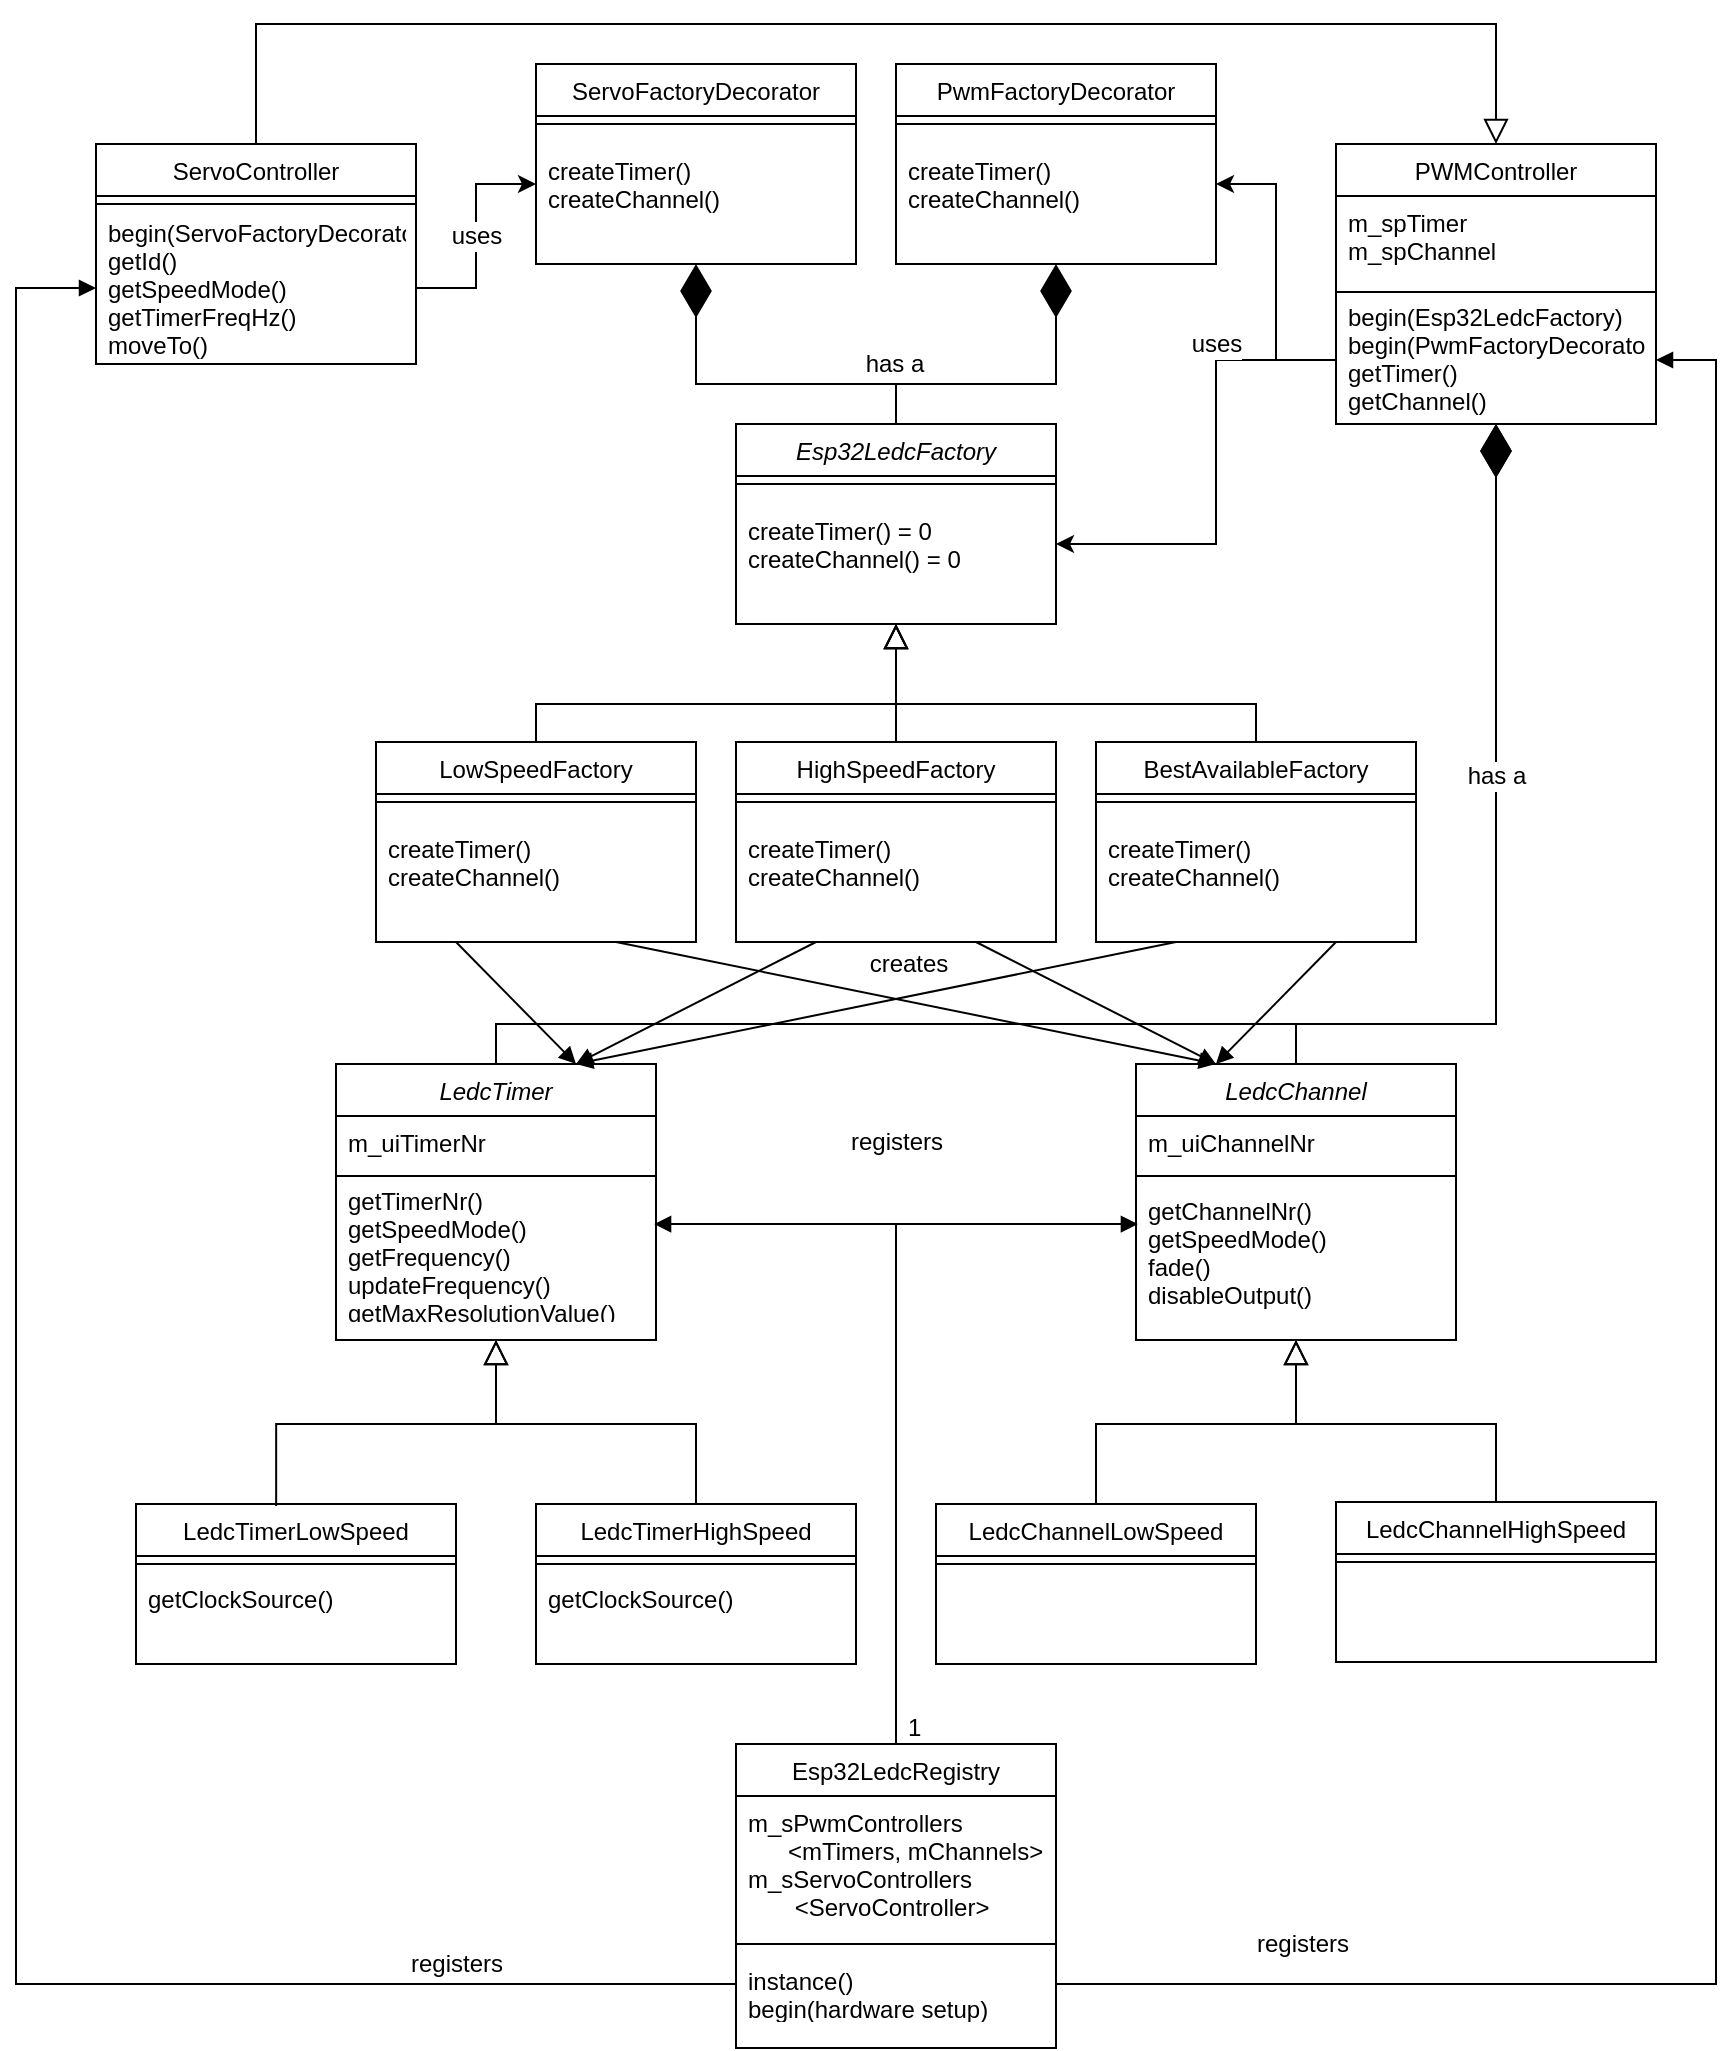 <mxfile version="26.1.1">
  <diagram id="C5RBs43oDa-KdzZeNtuy" name="Page-1">
    <mxGraphModel dx="2514" dy="984" grid="1" gridSize="10" guides="1" tooltips="1" connect="1" arrows="1" fold="1" page="1" pageScale="1" pageWidth="827" pageHeight="1169" math="0" shadow="0">
      <root>
        <mxCell id="WIyWlLk6GJQsqaUBKTNV-0" />
        <mxCell id="WIyWlLk6GJQsqaUBKTNV-1" parent="WIyWlLk6GJQsqaUBKTNV-0" />
        <mxCell id="zkfFHV4jXpPFQw0GAbJ--0" value="LedcTimer" style="swimlane;fontStyle=2;align=center;verticalAlign=top;childLayout=stackLayout;horizontal=1;startSize=26;horizontalStack=0;resizeParent=1;resizeLast=0;collapsible=1;marginBottom=0;rounded=0;shadow=0;strokeWidth=1;" parent="WIyWlLk6GJQsqaUBKTNV-1" vertex="1">
          <mxGeometry x="40" y="540" width="160" height="138" as="geometry">
            <mxRectangle x="140" y="440" width="160" height="26" as="alternateBounds" />
          </mxGeometry>
        </mxCell>
        <mxCell id="zkfFHV4jXpPFQw0GAbJ--1" value="m_uiTimerNr" style="text;align=left;verticalAlign=top;spacingLeft=4;spacingRight=4;overflow=hidden;rotatable=0;points=[[0,0.5],[1,0.5]];portConstraint=eastwest;" parent="zkfFHV4jXpPFQw0GAbJ--0" vertex="1">
          <mxGeometry y="26" width="160" height="26" as="geometry" />
        </mxCell>
        <mxCell id="zkfFHV4jXpPFQw0GAbJ--4" value="" style="line;html=1;strokeWidth=1;align=left;verticalAlign=middle;spacingTop=-1;spacingLeft=3;spacingRight=3;rotatable=0;labelPosition=right;points=[];portConstraint=eastwest;" parent="zkfFHV4jXpPFQw0GAbJ--0" vertex="1">
          <mxGeometry y="52" width="160" height="8" as="geometry" />
        </mxCell>
        <mxCell id="zkfFHV4jXpPFQw0GAbJ--5" value="getTimerNr()&#xa;getSpeedMode()&#xa;getFrequency()&#xa;updateFrequency()&#xa;getMaxResolutionValue()" style="text;align=left;verticalAlign=middle;spacingLeft=4;spacingRight=4;overflow=hidden;rotatable=0;points=[[0,0.5],[1,0.5]];portConstraint=eastwest;" parent="zkfFHV4jXpPFQw0GAbJ--0" vertex="1">
          <mxGeometry y="60" width="160" height="70" as="geometry" />
        </mxCell>
        <mxCell id="zkfFHV4jXpPFQw0GAbJ--6" value="LedcTimerLowSpeed" style="swimlane;fontStyle=0;align=center;verticalAlign=top;childLayout=stackLayout;horizontal=1;startSize=26;horizontalStack=0;resizeParent=1;resizeLast=0;collapsible=1;marginBottom=0;rounded=0;shadow=0;strokeWidth=1;" parent="WIyWlLk6GJQsqaUBKTNV-1" vertex="1">
          <mxGeometry x="-60" y="760" width="160" height="80" as="geometry">
            <mxRectangle x="130" y="380" width="160" height="26" as="alternateBounds" />
          </mxGeometry>
        </mxCell>
        <mxCell id="zkfFHV4jXpPFQw0GAbJ--9" value="" style="line;html=1;strokeWidth=1;align=left;verticalAlign=middle;spacingTop=-1;spacingLeft=3;spacingRight=3;rotatable=0;labelPosition=right;points=[];portConstraint=eastwest;" parent="zkfFHV4jXpPFQw0GAbJ--6" vertex="1">
          <mxGeometry y="26" width="160" height="8" as="geometry" />
        </mxCell>
        <mxCell id="zkfFHV4jXpPFQw0GAbJ--11" value="getClockSource()" style="text;align=left;verticalAlign=top;spacingLeft=4;spacingRight=4;overflow=hidden;rotatable=0;points=[[0,0.5],[1,0.5]];portConstraint=eastwest;" parent="zkfFHV4jXpPFQw0GAbJ--6" vertex="1">
          <mxGeometry y="34" width="160" height="26" as="geometry" />
        </mxCell>
        <mxCell id="zkfFHV4jXpPFQw0GAbJ--12" value="" style="endArrow=block;endSize=10;endFill=0;shadow=0;strokeWidth=1;rounded=0;curved=0;edgeStyle=elbowEdgeStyle;elbow=vertical;exitX=0.438;exitY=0.013;exitDx=0;exitDy=0;exitPerimeter=0;entryX=0.5;entryY=1;entryDx=0;entryDy=0;" parent="WIyWlLk6GJQsqaUBKTNV-1" source="zkfFHV4jXpPFQw0GAbJ--6" target="zkfFHV4jXpPFQw0GAbJ--0" edge="1">
          <mxGeometry width="160" relative="1" as="geometry">
            <mxPoint x="20" y="757" as="sourcePoint" />
            <mxPoint x="20" y="640" as="targetPoint" />
            <Array as="points">
              <mxPoint x="70" y="720" />
            </Array>
          </mxGeometry>
        </mxCell>
        <mxCell id="zkfFHV4jXpPFQw0GAbJ--13" value="LedcTimerHighSpeed" style="swimlane;fontStyle=0;align=center;verticalAlign=top;childLayout=stackLayout;horizontal=1;startSize=26;horizontalStack=0;resizeParent=1;resizeLast=0;collapsible=1;marginBottom=0;rounded=0;shadow=0;strokeWidth=1;" parent="WIyWlLk6GJQsqaUBKTNV-1" vertex="1">
          <mxGeometry x="140" y="760" width="160" height="80" as="geometry">
            <mxRectangle x="340" y="380" width="170" height="26" as="alternateBounds" />
          </mxGeometry>
        </mxCell>
        <mxCell id="zkfFHV4jXpPFQw0GAbJ--15" value="" style="line;html=1;strokeWidth=1;align=left;verticalAlign=middle;spacingTop=-1;spacingLeft=3;spacingRight=3;rotatable=0;labelPosition=right;points=[];portConstraint=eastwest;" parent="zkfFHV4jXpPFQw0GAbJ--13" vertex="1">
          <mxGeometry y="26" width="160" height="8" as="geometry" />
        </mxCell>
        <mxCell id="5_hTBYT59lNu1BvagJXK-0" value="getClockSource()" style="text;align=left;verticalAlign=top;spacingLeft=4;spacingRight=4;overflow=hidden;rotatable=0;points=[[0,0.5],[1,0.5]];portConstraint=eastwest;" parent="zkfFHV4jXpPFQw0GAbJ--13" vertex="1">
          <mxGeometry y="34" width="160" height="30" as="geometry" />
        </mxCell>
        <mxCell id="zkfFHV4jXpPFQw0GAbJ--16" value="" style="endArrow=block;endSize=10;endFill=0;shadow=0;strokeWidth=1;rounded=0;curved=0;edgeStyle=elbowEdgeStyle;elbow=vertical;exitX=0.5;exitY=0;exitDx=0;exitDy=0;entryX=0.5;entryY=1;entryDx=0;entryDy=0;" parent="WIyWlLk6GJQsqaUBKTNV-1" source="zkfFHV4jXpPFQw0GAbJ--13" target="zkfFHV4jXpPFQw0GAbJ--0" edge="1">
          <mxGeometry width="160" relative="1" as="geometry">
            <mxPoint x="30" y="810" as="sourcePoint" />
            <mxPoint x="270" y="680" as="targetPoint" />
            <Array as="points">
              <mxPoint x="190" y="720" />
            </Array>
          </mxGeometry>
        </mxCell>
        <mxCell id="5_hTBYT59lNu1BvagJXK-1" value="LedcChannel" style="swimlane;fontStyle=2;align=center;verticalAlign=top;childLayout=stackLayout;horizontal=1;startSize=26;horizontalStack=0;resizeParent=1;resizeLast=0;collapsible=1;marginBottom=0;rounded=0;shadow=0;strokeWidth=1;" parent="WIyWlLk6GJQsqaUBKTNV-1" vertex="1">
          <mxGeometry x="440" y="540" width="160" height="138" as="geometry">
            <mxRectangle x="230" y="140" width="160" height="26" as="alternateBounds" />
          </mxGeometry>
        </mxCell>
        <mxCell id="5_hTBYT59lNu1BvagJXK-2" value="m_uiChannelNr" style="text;align=left;verticalAlign=top;spacingLeft=4;spacingRight=4;overflow=hidden;rotatable=0;points=[[0,0.5],[1,0.5]];portConstraint=eastwest;" parent="5_hTBYT59lNu1BvagJXK-1" vertex="1">
          <mxGeometry y="26" width="160" height="26" as="geometry" />
        </mxCell>
        <mxCell id="5_hTBYT59lNu1BvagJXK-3" value="" style="line;html=1;strokeWidth=1;align=left;verticalAlign=middle;spacingTop=-1;spacingLeft=3;spacingRight=3;rotatable=0;labelPosition=right;points=[];portConstraint=eastwest;" parent="5_hTBYT59lNu1BvagJXK-1" vertex="1">
          <mxGeometry y="52" width="160" height="8" as="geometry" />
        </mxCell>
        <mxCell id="5_hTBYT59lNu1BvagJXK-4" value="getChannelNr()&#xa;getSpeedMode()&#xa;fade()&#xa;disableOutput()&#xa;&#xa;" style="text;align=left;verticalAlign=top;spacingLeft=4;spacingRight=4;overflow=hidden;rotatable=0;points=[[0,0.5],[1,0.5]];portConstraint=eastwest;" parent="5_hTBYT59lNu1BvagJXK-1" vertex="1">
          <mxGeometry y="60" width="160" height="70" as="geometry" />
        </mxCell>
        <mxCell id="5_hTBYT59lNu1BvagJXK-5" value="LedcChannelLowSpeed" style="swimlane;fontStyle=0;align=center;verticalAlign=top;childLayout=stackLayout;horizontal=1;startSize=26;horizontalStack=0;resizeParent=1;resizeLast=0;collapsible=1;marginBottom=0;rounded=0;shadow=0;strokeWidth=1;" parent="WIyWlLk6GJQsqaUBKTNV-1" vertex="1">
          <mxGeometry x="340" y="760" width="160" height="80" as="geometry">
            <mxRectangle x="130" y="380" width="160" height="26" as="alternateBounds" />
          </mxGeometry>
        </mxCell>
        <mxCell id="5_hTBYT59lNu1BvagJXK-6" value="" style="line;html=1;strokeWidth=1;align=left;verticalAlign=middle;spacingTop=-1;spacingLeft=3;spacingRight=3;rotatable=0;labelPosition=right;points=[];portConstraint=eastwest;" parent="5_hTBYT59lNu1BvagJXK-5" vertex="1">
          <mxGeometry y="26" width="160" height="8" as="geometry" />
        </mxCell>
        <mxCell id="5_hTBYT59lNu1BvagJXK-8" value="" style="endArrow=block;endSize=10;endFill=0;shadow=0;strokeWidth=1;rounded=0;curved=0;edgeStyle=elbowEdgeStyle;elbow=vertical;" parent="WIyWlLk6GJQsqaUBKTNV-1" source="5_hTBYT59lNu1BvagJXK-5" target="5_hTBYT59lNu1BvagJXK-1" edge="1">
          <mxGeometry width="160" relative="1" as="geometry">
            <mxPoint x="420" y="640" as="sourcePoint" />
            <mxPoint x="420" y="640" as="targetPoint" />
            <Array as="points">
              <mxPoint x="520" y="720" />
            </Array>
          </mxGeometry>
        </mxCell>
        <mxCell id="5_hTBYT59lNu1BvagJXK-9" value="LedcChannelHighSpeed" style="swimlane;fontStyle=0;align=center;verticalAlign=top;childLayout=stackLayout;horizontal=1;startSize=26;horizontalStack=0;resizeParent=1;resizeLast=0;collapsible=1;marginBottom=0;rounded=0;shadow=0;strokeWidth=1;" parent="WIyWlLk6GJQsqaUBKTNV-1" vertex="1">
          <mxGeometry x="540" y="759" width="160" height="80" as="geometry">
            <mxRectangle x="340" y="380" width="170" height="26" as="alternateBounds" />
          </mxGeometry>
        </mxCell>
        <mxCell id="5_hTBYT59lNu1BvagJXK-10" value="" style="line;html=1;strokeWidth=1;align=left;verticalAlign=middle;spacingTop=-1;spacingLeft=3;spacingRight=3;rotatable=0;labelPosition=right;points=[];portConstraint=eastwest;" parent="5_hTBYT59lNu1BvagJXK-9" vertex="1">
          <mxGeometry y="26" width="160" height="8" as="geometry" />
        </mxCell>
        <mxCell id="5_hTBYT59lNu1BvagJXK-12" value="" style="endArrow=block;endSize=10;endFill=0;shadow=0;strokeWidth=1;rounded=0;curved=0;edgeStyle=elbowEdgeStyle;elbow=vertical;entryX=0.5;entryY=1;entryDx=0;entryDy=0;exitX=0.5;exitY=0;exitDx=0;exitDy=0;" parent="WIyWlLk6GJQsqaUBKTNV-1" source="5_hTBYT59lNu1BvagJXK-9" target="5_hTBYT59lNu1BvagJXK-1" edge="1">
          <mxGeometry width="160" relative="1" as="geometry">
            <mxPoint x="430" y="810" as="sourcePoint" />
            <mxPoint x="530" y="708" as="targetPoint" />
            <Array as="points">
              <mxPoint x="570" y="720" />
            </Array>
          </mxGeometry>
        </mxCell>
        <mxCell id="5_hTBYT59lNu1BvagJXK-16" value="PWMController" style="swimlane;fontStyle=0;align=center;verticalAlign=top;childLayout=stackLayout;horizontal=1;startSize=26;horizontalStack=0;resizeParent=1;resizeLast=0;collapsible=1;marginBottom=0;rounded=0;shadow=0;strokeWidth=1;" parent="WIyWlLk6GJQsqaUBKTNV-1" vertex="1">
          <mxGeometry x="540" y="80" width="160" height="140" as="geometry">
            <mxRectangle x="230" y="140" width="160" height="26" as="alternateBounds" />
          </mxGeometry>
        </mxCell>
        <mxCell id="5_hTBYT59lNu1BvagJXK-17" value="m_spTimer&#xa;m_spChannel" style="text;align=left;verticalAlign=top;spacingLeft=4;spacingRight=4;overflow=hidden;rotatable=0;points=[[0,0.5],[1,0.5]];portConstraint=eastwest;" parent="5_hTBYT59lNu1BvagJXK-16" vertex="1">
          <mxGeometry y="26" width="160" height="44" as="geometry" />
        </mxCell>
        <mxCell id="5_hTBYT59lNu1BvagJXK-18" value="" style="line;html=1;strokeWidth=1;align=left;verticalAlign=middle;spacingTop=-1;spacingLeft=3;spacingRight=3;rotatable=0;labelPosition=right;points=[];portConstraint=eastwest;" parent="5_hTBYT59lNu1BvagJXK-16" vertex="1">
          <mxGeometry y="70" width="160" height="8" as="geometry" />
        </mxCell>
        <mxCell id="5_hTBYT59lNu1BvagJXK-19" value="begin(Esp32LedcFactory)&#xa;begin(PwmFactoryDecorator)&#xa;getTimer()&#xa;getChannel()&#xa;fade()" style="text;align=left;verticalAlign=middle;spacingLeft=4;spacingRight=4;overflow=hidden;rotatable=0;points=[[0,0.5],[1,0.5]];portConstraint=eastwest;" parent="5_hTBYT59lNu1BvagJXK-16" vertex="1">
          <mxGeometry y="78" width="160" height="60" as="geometry" />
        </mxCell>
        <mxCell id="5_hTBYT59lNu1BvagJXK-21" value="" style="endArrow=diamondThin;endFill=1;endSize=24;html=1;rounded=0;fontFamily=Helvetica;fontSize=12;fontColor=default;entryX=0.5;entryY=1;entryDx=0;entryDy=0;exitX=0.5;exitY=0;exitDx=0;exitDy=0;edgeStyle=orthogonalEdgeStyle;" parent="WIyWlLk6GJQsqaUBKTNV-1" source="zkfFHV4jXpPFQw0GAbJ--0" target="5_hTBYT59lNu1BvagJXK-16" edge="1">
          <mxGeometry width="160" relative="1" as="geometry">
            <mxPoint x="120" y="912" as="sourcePoint" />
            <mxPoint x="280" y="912" as="targetPoint" />
            <Array as="points">
              <mxPoint x="120" y="520" />
              <mxPoint x="620" y="520" />
            </Array>
          </mxGeometry>
        </mxCell>
        <mxCell id="5_hTBYT59lNu1BvagJXK-22" value="" style="endArrow=diamondThin;endFill=1;endSize=24;html=1;rounded=0;fontFamily=Helvetica;fontSize=12;fontColor=default;entryX=0.5;entryY=1;entryDx=0;entryDy=0;exitX=0.5;exitY=0;exitDx=0;exitDy=0;edgeStyle=orthogonalEdgeStyle;" parent="WIyWlLk6GJQsqaUBKTNV-1" source="5_hTBYT59lNu1BvagJXK-1" target="5_hTBYT59lNu1BvagJXK-16" edge="1">
          <mxGeometry width="160" relative="1" as="geometry">
            <mxPoint x="130" y="567" as="sourcePoint" />
            <mxPoint x="310" y="480" as="targetPoint" />
            <Array as="points">
              <mxPoint x="520" y="520" />
              <mxPoint x="620" y="520" />
            </Array>
          </mxGeometry>
        </mxCell>
        <mxCell id="5_hTBYT59lNu1BvagJXK-88" value="has a" style="edgeLabel;html=1;align=center;verticalAlign=middle;resizable=0;points=[];spacingLeft=4;spacingRight=4;fontFamily=Helvetica;fontSize=12;fontColor=default;fillColor=none;gradientColor=none;" parent="5_hTBYT59lNu1BvagJXK-22" vertex="1" connectable="0">
          <mxGeometry x="0.165" relative="1" as="geometry">
            <mxPoint as="offset" />
          </mxGeometry>
        </mxCell>
        <mxCell id="5_hTBYT59lNu1BvagJXK-23" value="Esp32LedcRegistry" style="swimlane;fontStyle=0;align=center;verticalAlign=top;childLayout=stackLayout;horizontal=1;startSize=26;horizontalStack=0;resizeParent=1;resizeLast=0;collapsible=1;marginBottom=0;rounded=0;shadow=0;strokeWidth=1;" parent="WIyWlLk6GJQsqaUBKTNV-1" vertex="1">
          <mxGeometry x="240" y="880" width="160" height="152" as="geometry">
            <mxRectangle x="230" y="140" width="160" height="26" as="alternateBounds" />
          </mxGeometry>
        </mxCell>
        <mxCell id="5_hTBYT59lNu1BvagJXK-24" value="m_sPwmControllers&#xa;      &lt;mTimers, mChannels&gt;&#xa;m_sServoControllers&#xa;       &lt;ServoController&gt;" style="text;align=left;verticalAlign=top;spacingLeft=4;spacingRight=4;overflow=hidden;rotatable=0;points=[[0,0.5],[1,0.5]];portConstraint=eastwest;" parent="5_hTBYT59lNu1BvagJXK-23" vertex="1">
          <mxGeometry y="26" width="160" height="64" as="geometry" />
        </mxCell>
        <mxCell id="5_hTBYT59lNu1BvagJXK-25" value="" style="line;html=1;strokeWidth=1;align=left;verticalAlign=middle;spacingTop=-1;spacingLeft=3;spacingRight=3;rotatable=0;labelPosition=right;points=[];portConstraint=eastwest;" parent="5_hTBYT59lNu1BvagJXK-23" vertex="1">
          <mxGeometry y="90" width="160" height="20" as="geometry" />
        </mxCell>
        <mxCell id="5_hTBYT59lNu1BvagJXK-26" value="instance()&#xa;begin(hardware setup)" style="text;align=left;verticalAlign=middle;spacingLeft=4;spacingRight=4;overflow=hidden;rotatable=0;points=[[0,0.5],[1,0.5]];portConstraint=eastwest;" parent="5_hTBYT59lNu1BvagJXK-23" vertex="1">
          <mxGeometry y="110" width="160" height="30" as="geometry" />
        </mxCell>
        <mxCell id="5_hTBYT59lNu1BvagJXK-27" value="ServoController" style="swimlane;fontStyle=0;align=center;verticalAlign=top;childLayout=stackLayout;horizontal=1;startSize=26;horizontalStack=0;resizeParent=1;resizeLast=0;collapsible=1;marginBottom=0;rounded=0;shadow=0;strokeWidth=1;" parent="WIyWlLk6GJQsqaUBKTNV-1" vertex="1">
          <mxGeometry x="-80" y="80" width="160" height="110" as="geometry">
            <mxRectangle x="230" y="140" width="160" height="26" as="alternateBounds" />
          </mxGeometry>
        </mxCell>
        <mxCell id="5_hTBYT59lNu1BvagJXK-29" value="" style="line;html=1;strokeWidth=1;align=left;verticalAlign=middle;spacingTop=-1;spacingLeft=3;spacingRight=3;rotatable=0;labelPosition=right;points=[];portConstraint=eastwest;" parent="5_hTBYT59lNu1BvagJXK-27" vertex="1">
          <mxGeometry y="26" width="160" height="8" as="geometry" />
        </mxCell>
        <mxCell id="5_hTBYT59lNu1BvagJXK-30" value="begin(ServoFactoryDecorator)&#xa;getId()&#xa;getSpeedMode()&#xa;getTimerFreqHz()&#xa;moveTo()" style="text;align=left;verticalAlign=middle;spacingLeft=4;spacingRight=4;overflow=hidden;rotatable=0;points=[[0,0.5],[1,0.5]];portConstraint=eastwest;" parent="5_hTBYT59lNu1BvagJXK-27" vertex="1">
          <mxGeometry y="34" width="160" height="76" as="geometry" />
        </mxCell>
        <mxCell id="5_hTBYT59lNu1BvagJXK-31" value="" style="endArrow=block;endSize=10;endFill=0;shadow=0;strokeWidth=1;rounded=0;curved=0;edgeStyle=elbowEdgeStyle;elbow=vertical;entryX=0.5;entryY=0;entryDx=0;entryDy=0;exitX=0.5;exitY=0;exitDx=0;exitDy=0;" parent="WIyWlLk6GJQsqaUBKTNV-1" source="5_hTBYT59lNu1BvagJXK-27" target="5_hTBYT59lNu1BvagJXK-16" edge="1">
          <mxGeometry width="160" relative="1" as="geometry">
            <mxPoint x="170" y="120" as="sourcePoint" />
            <mxPoint x="410" y="100" as="targetPoint" />
            <Array as="points">
              <mxPoint x="320" y="20" />
            </Array>
          </mxGeometry>
        </mxCell>
        <mxCell id="5_hTBYT59lNu1BvagJXK-32" value="" style="endArrow=block;endFill=1;html=1;edgeStyle=orthogonalEdgeStyle;align=left;verticalAlign=top;rounded=0;fontFamily=Helvetica;fontSize=12;fontColor=default;exitX=0;exitY=0.5;exitDx=0;exitDy=0;entryX=0;entryY=0.5;entryDx=0;entryDy=0;" parent="WIyWlLk6GJQsqaUBKTNV-1" source="5_hTBYT59lNu1BvagJXK-24" target="5_hTBYT59lNu1BvagJXK-30" edge="1">
          <mxGeometry x="-1" relative="1" as="geometry">
            <mxPoint x="60" y="460" as="sourcePoint" />
            <mxPoint x="220" y="460" as="targetPoint" />
            <Array as="points">
              <mxPoint x="240" y="1000" />
              <mxPoint x="-120" y="1000" />
              <mxPoint x="-120" y="152" />
            </Array>
          </mxGeometry>
        </mxCell>
        <mxCell id="5_hTBYT59lNu1BvagJXK-34" value="registers" style="edgeLabel;html=1;align=center;verticalAlign=middle;resizable=0;points=[];spacingLeft=4;spacingRight=4;fontFamily=Helvetica;fontSize=12;fontColor=default;fillColor=none;gradientColor=none;" parent="5_hTBYT59lNu1BvagJXK-32" vertex="1" connectable="0">
          <mxGeometry x="-0.555" y="-1" relative="1" as="geometry">
            <mxPoint x="89" y="-9" as="offset" />
          </mxGeometry>
        </mxCell>
        <mxCell id="5_hTBYT59lNu1BvagJXK-35" value="" style="endArrow=block;endFill=1;html=1;edgeStyle=orthogonalEdgeStyle;align=left;verticalAlign=top;rounded=0;fontFamily=Helvetica;fontSize=12;fontColor=default;exitX=0.5;exitY=0;exitDx=0;exitDy=0;entryX=0.994;entryY=0.286;entryDx=0;entryDy=0;entryPerimeter=0;" parent="WIyWlLk6GJQsqaUBKTNV-1" source="5_hTBYT59lNu1BvagJXK-23" target="zkfFHV4jXpPFQw0GAbJ--5" edge="1">
          <mxGeometry x="-1" relative="1" as="geometry">
            <mxPoint x="320" y="910" as="sourcePoint" />
            <mxPoint x="41" y="493" as="targetPoint" />
            <Array as="points">
              <mxPoint x="320" y="620" />
            </Array>
          </mxGeometry>
        </mxCell>
        <mxCell id="5_hTBYT59lNu1BvagJXK-36" value="1" style="edgeLabel;resizable=0;html=1;align=left;verticalAlign=bottom;spacingLeft=4;spacingRight=4;fontFamily=Helvetica;fontSize=12;fontColor=default;fillColor=none;gradientColor=none;" parent="5_hTBYT59lNu1BvagJXK-35" connectable="0" vertex="1">
          <mxGeometry x="-1" relative="1" as="geometry" />
        </mxCell>
        <mxCell id="5_hTBYT59lNu1BvagJXK-37" value="registers" style="edgeLabel;html=1;align=center;verticalAlign=middle;resizable=0;points=[];spacingLeft=4;spacingRight=4;fontFamily=Helvetica;fontSize=12;fontColor=default;fillColor=none;gradientColor=none;" parent="5_hTBYT59lNu1BvagJXK-35" vertex="1" connectable="0">
          <mxGeometry x="-0.555" y="-1" relative="1" as="geometry">
            <mxPoint x="-1" y="-216" as="offset" />
          </mxGeometry>
        </mxCell>
        <mxCell id="5_hTBYT59lNu1BvagJXK-38" value="" style="endArrow=block;endFill=1;html=1;edgeStyle=orthogonalEdgeStyle;align=left;verticalAlign=top;rounded=0;fontFamily=Helvetica;fontSize=12;fontColor=default;exitX=0.5;exitY=0;exitDx=0;exitDy=0;entryX=0.006;entryY=0.286;entryDx=0;entryDy=0;entryPerimeter=0;" parent="WIyWlLk6GJQsqaUBKTNV-1" source="5_hTBYT59lNu1BvagJXK-23" target="5_hTBYT59lNu1BvagJXK-4" edge="1">
          <mxGeometry x="-1" relative="1" as="geometry">
            <mxPoint x="330" y="950" as="sourcePoint" />
            <mxPoint x="370" y="680" as="targetPoint" />
            <Array as="points">
              <mxPoint x="320" y="620" />
            </Array>
          </mxGeometry>
        </mxCell>
        <mxCell id="5_hTBYT59lNu1BvagJXK-39" value="1" style="edgeLabel;resizable=0;html=1;align=left;verticalAlign=bottom;spacingLeft=4;spacingRight=4;fontFamily=Helvetica;fontSize=12;fontColor=default;fillColor=none;gradientColor=none;" parent="5_hTBYT59lNu1BvagJXK-38" connectable="0" vertex="1">
          <mxGeometry x="-1" relative="1" as="geometry" />
        </mxCell>
        <mxCell id="5_hTBYT59lNu1BvagJXK-42" value="Esp32LedcFactory" style="swimlane;fontStyle=2;align=center;verticalAlign=top;childLayout=stackLayout;horizontal=1;startSize=26;horizontalStack=0;resizeParent=1;resizeLast=0;collapsible=1;marginBottom=0;rounded=0;shadow=0;strokeWidth=1;" parent="WIyWlLk6GJQsqaUBKTNV-1" vertex="1">
          <mxGeometry x="240" y="220" width="160" height="100" as="geometry">
            <mxRectangle x="230" y="140" width="160" height="26" as="alternateBounds" />
          </mxGeometry>
        </mxCell>
        <mxCell id="5_hTBYT59lNu1BvagJXK-44" value="" style="line;html=1;strokeWidth=1;align=left;verticalAlign=middle;spacingTop=-1;spacingLeft=3;spacingRight=3;rotatable=0;labelPosition=right;points=[];portConstraint=eastwest;" parent="5_hTBYT59lNu1BvagJXK-42" vertex="1">
          <mxGeometry y="26" width="160" height="8" as="geometry" />
        </mxCell>
        <mxCell id="5_hTBYT59lNu1BvagJXK-45" value="createTimer() = 0&#xa;createChannel() = 0" style="text;align=left;verticalAlign=middle;spacingLeft=4;spacingRight=4;overflow=hidden;rotatable=0;points=[[0,0.5],[1,0.5]];portConstraint=eastwest;" parent="5_hTBYT59lNu1BvagJXK-42" vertex="1">
          <mxGeometry y="34" width="160" height="52" as="geometry" />
        </mxCell>
        <mxCell id="5_hTBYT59lNu1BvagJXK-46" value="LowSpeedFactory" style="swimlane;fontStyle=0;align=center;verticalAlign=top;childLayout=stackLayout;horizontal=1;startSize=26;horizontalStack=0;resizeParent=1;resizeLast=0;collapsible=1;marginBottom=0;rounded=0;shadow=0;strokeWidth=1;" parent="WIyWlLk6GJQsqaUBKTNV-1" vertex="1">
          <mxGeometry x="60" y="379" width="160" height="100" as="geometry">
            <mxRectangle x="230" y="140" width="160" height="26" as="alternateBounds" />
          </mxGeometry>
        </mxCell>
        <mxCell id="5_hTBYT59lNu1BvagJXK-47" value="" style="line;html=1;strokeWidth=1;align=left;verticalAlign=middle;spacingTop=-1;spacingLeft=3;spacingRight=3;rotatable=0;labelPosition=right;points=[];portConstraint=eastwest;" parent="5_hTBYT59lNu1BvagJXK-46" vertex="1">
          <mxGeometry y="26" width="160" height="8" as="geometry" />
        </mxCell>
        <mxCell id="5_hTBYT59lNu1BvagJXK-48" value="createTimer()&#xa;createChannel()" style="text;align=left;verticalAlign=middle;spacingLeft=4;spacingRight=4;overflow=hidden;rotatable=0;points=[[0,0.5],[1,0.5]];portConstraint=eastwest;" parent="5_hTBYT59lNu1BvagJXK-46" vertex="1">
          <mxGeometry y="34" width="160" height="52" as="geometry" />
        </mxCell>
        <mxCell id="5_hTBYT59lNu1BvagJXK-49" value="HighSpeedFactory" style="swimlane;fontStyle=0;align=center;verticalAlign=top;childLayout=stackLayout;horizontal=1;startSize=26;horizontalStack=0;resizeParent=1;resizeLast=0;collapsible=1;marginBottom=0;rounded=0;shadow=0;strokeWidth=1;" parent="WIyWlLk6GJQsqaUBKTNV-1" vertex="1">
          <mxGeometry x="240" y="379" width="160" height="100" as="geometry">
            <mxRectangle x="230" y="140" width="160" height="26" as="alternateBounds" />
          </mxGeometry>
        </mxCell>
        <mxCell id="5_hTBYT59lNu1BvagJXK-50" value="" style="line;html=1;strokeWidth=1;align=left;verticalAlign=middle;spacingTop=-1;spacingLeft=3;spacingRight=3;rotatable=0;labelPosition=right;points=[];portConstraint=eastwest;" parent="5_hTBYT59lNu1BvagJXK-49" vertex="1">
          <mxGeometry y="26" width="160" height="8" as="geometry" />
        </mxCell>
        <mxCell id="5_hTBYT59lNu1BvagJXK-51" value="createTimer()&#xa;createChannel()" style="text;align=left;verticalAlign=middle;spacingLeft=4;spacingRight=4;overflow=hidden;rotatable=0;points=[[0,0.5],[1,0.5]];portConstraint=eastwest;" parent="5_hTBYT59lNu1BvagJXK-49" vertex="1">
          <mxGeometry y="34" width="160" height="52" as="geometry" />
        </mxCell>
        <mxCell id="5_hTBYT59lNu1BvagJXK-52" value="BestAvailableFactory" style="swimlane;fontStyle=0;align=center;verticalAlign=top;childLayout=stackLayout;horizontal=1;startSize=26;horizontalStack=0;resizeParent=1;resizeLast=0;collapsible=1;marginBottom=0;rounded=0;shadow=0;strokeWidth=1;" parent="WIyWlLk6GJQsqaUBKTNV-1" vertex="1">
          <mxGeometry x="420" y="379" width="160" height="100" as="geometry">
            <mxRectangle x="230" y="140" width="160" height="26" as="alternateBounds" />
          </mxGeometry>
        </mxCell>
        <mxCell id="5_hTBYT59lNu1BvagJXK-53" value="" style="line;html=1;strokeWidth=1;align=left;verticalAlign=middle;spacingTop=-1;spacingLeft=3;spacingRight=3;rotatable=0;labelPosition=right;points=[];portConstraint=eastwest;" parent="5_hTBYT59lNu1BvagJXK-52" vertex="1">
          <mxGeometry y="26" width="160" height="8" as="geometry" />
        </mxCell>
        <mxCell id="5_hTBYT59lNu1BvagJXK-54" value="createTimer()&#xa;createChannel()" style="text;align=left;verticalAlign=middle;spacingLeft=4;spacingRight=4;overflow=hidden;rotatable=0;points=[[0,0.5],[1,0.5]];portConstraint=eastwest;" parent="5_hTBYT59lNu1BvagJXK-52" vertex="1">
          <mxGeometry y="34" width="160" height="52" as="geometry" />
        </mxCell>
        <mxCell id="5_hTBYT59lNu1BvagJXK-55" value="" style="endArrow=block;endSize=10;endFill=0;shadow=0;strokeWidth=1;rounded=0;curved=0;edgeStyle=elbowEdgeStyle;elbow=vertical;exitX=0.5;exitY=0;exitDx=0;exitDy=0;entryX=0.5;entryY=1;entryDx=0;entryDy=0;" parent="WIyWlLk6GJQsqaUBKTNV-1" source="5_hTBYT59lNu1BvagJXK-46" target="5_hTBYT59lNu1BvagJXK-42" edge="1">
          <mxGeometry width="160" relative="1" as="geometry">
            <mxPoint x="19" y="367" as="sourcePoint" />
            <mxPoint x="284" y="327" as="targetPoint" />
            <Array as="points">
              <mxPoint x="230" y="360" />
            </Array>
          </mxGeometry>
        </mxCell>
        <mxCell id="5_hTBYT59lNu1BvagJXK-56" value="" style="endArrow=block;endSize=10;endFill=0;shadow=0;strokeWidth=1;rounded=0;curved=0;edgeStyle=elbowEdgeStyle;elbow=vertical;exitX=0.5;exitY=0;exitDx=0;exitDy=0;entryX=0.5;entryY=1;entryDx=0;entryDy=0;" parent="WIyWlLk6GJQsqaUBKTNV-1" source="5_hTBYT59lNu1BvagJXK-49" target="5_hTBYT59lNu1BvagJXK-42" edge="1">
          <mxGeometry width="160" relative="1" as="geometry">
            <mxPoint x="110" y="107" as="sourcePoint" />
            <mxPoint x="324" y="67" as="targetPoint" />
            <Array as="points">
              <mxPoint x="310" y="360" />
            </Array>
          </mxGeometry>
        </mxCell>
        <mxCell id="5_hTBYT59lNu1BvagJXK-57" value="" style="endArrow=block;endSize=10;endFill=0;shadow=0;strokeWidth=1;rounded=0;curved=0;edgeStyle=elbowEdgeStyle;elbow=vertical;exitX=0.5;exitY=0;exitDx=0;exitDy=0;entryX=0.5;entryY=1;entryDx=0;entryDy=0;" parent="WIyWlLk6GJQsqaUBKTNV-1" source="5_hTBYT59lNu1BvagJXK-52" target="5_hTBYT59lNu1BvagJXK-42" edge="1">
          <mxGeometry width="160" relative="1" as="geometry">
            <mxPoint x="-90" y="107" as="sourcePoint" />
            <mxPoint x="324" y="67" as="targetPoint" />
            <Array as="points">
              <mxPoint x="400" y="360" />
            </Array>
          </mxGeometry>
        </mxCell>
        <mxCell id="5_hTBYT59lNu1BvagJXK-58" value="" style="endArrow=block;endFill=1;html=1;align=left;verticalAlign=top;rounded=0;fontFamily=Helvetica;fontSize=12;fontColor=default;exitX=0.25;exitY=1;exitDx=0;exitDy=0;entryX=0.75;entryY=0;entryDx=0;entryDy=0;" parent="WIyWlLk6GJQsqaUBKTNV-1" source="5_hTBYT59lNu1BvagJXK-52" target="zkfFHV4jXpPFQw0GAbJ--0" edge="1">
          <mxGeometry x="-1" relative="1" as="geometry">
            <mxPoint x="330" y="950" as="sourcePoint" />
            <mxPoint x="-60" y="509" as="targetPoint" />
          </mxGeometry>
        </mxCell>
        <mxCell id="5_hTBYT59lNu1BvagJXK-62" value="" style="endArrow=block;endFill=1;html=1;align=left;verticalAlign=top;rounded=0;fontFamily=Helvetica;fontSize=12;fontColor=default;exitX=0.25;exitY=1;exitDx=0;exitDy=0;entryX=0.75;entryY=0;entryDx=0;entryDy=0;" parent="WIyWlLk6GJQsqaUBKTNV-1" source="5_hTBYT59lNu1BvagJXK-49" target="zkfFHV4jXpPFQw0GAbJ--0" edge="1">
          <mxGeometry x="-1" relative="1" as="geometry">
            <mxPoint x="-290" y="310" as="sourcePoint" />
            <mxPoint x="20" y="360" as="targetPoint" />
          </mxGeometry>
        </mxCell>
        <mxCell id="5_hTBYT59lNu1BvagJXK-64" value="creates" style="edgeLabel;html=1;align=center;verticalAlign=middle;resizable=0;points=[];spacingLeft=4;spacingRight=4;fontFamily=Helvetica;fontSize=12;fontColor=default;fillColor=none;gradientColor=none;" parent="5_hTBYT59lNu1BvagJXK-62" vertex="1" connectable="0">
          <mxGeometry x="-0.356" y="-2" relative="1" as="geometry">
            <mxPoint x="85" y="-7" as="offset" />
          </mxGeometry>
        </mxCell>
        <mxCell id="5_hTBYT59lNu1BvagJXK-65" value="" style="endArrow=block;endFill=1;html=1;align=left;verticalAlign=top;rounded=0;fontFamily=Helvetica;fontSize=12;fontColor=default;exitX=0.25;exitY=1;exitDx=0;exitDy=0;entryX=0.75;entryY=0;entryDx=0;entryDy=0;" parent="WIyWlLk6GJQsqaUBKTNV-1" source="5_hTBYT59lNu1BvagJXK-46" target="zkfFHV4jXpPFQw0GAbJ--0" edge="1">
          <mxGeometry x="-1" relative="1" as="geometry">
            <mxPoint x="-90" y="310" as="sourcePoint" />
            <mxPoint x="-61" y="398" as="targetPoint" />
          </mxGeometry>
        </mxCell>
        <mxCell id="5_hTBYT59lNu1BvagJXK-76" style="edgeStyle=orthogonalEdgeStyle;rounded=0;orthogonalLoop=1;jettySize=auto;html=1;exitX=1;exitY=0.5;exitDx=0;exitDy=0;entryX=0;entryY=0.5;entryDx=0;entryDy=0;fontFamily=Helvetica;fontSize=12;fontColor=default;" parent="WIyWlLk6GJQsqaUBKTNV-1" source="5_hTBYT59lNu1BvagJXK-30" target="5_hTBYT59lNu1BvagJXK-85" edge="1">
          <mxGeometry relative="1" as="geometry" />
        </mxCell>
        <mxCell id="5_hTBYT59lNu1BvagJXK-77" value="uses" style="edgeLabel;html=1;align=center;verticalAlign=middle;resizable=0;points=[];spacingLeft=4;spacingRight=4;fontFamily=Helvetica;fontSize=12;fontColor=default;fillColor=none;gradientColor=none;" parent="5_hTBYT59lNu1BvagJXK-76" vertex="1" connectable="0">
          <mxGeometry x="0.371" y="1" relative="1" as="geometry">
            <mxPoint x="1" y="21" as="offset" />
          </mxGeometry>
        </mxCell>
        <mxCell id="5_hTBYT59lNu1BvagJXK-78" style="edgeStyle=orthogonalEdgeStyle;rounded=0;orthogonalLoop=1;jettySize=auto;html=1;exitX=0;exitY=0.5;exitDx=0;exitDy=0;entryX=1;entryY=0.5;entryDx=0;entryDy=0;fontFamily=Helvetica;fontSize=12;fontColor=default;" parent="WIyWlLk6GJQsqaUBKTNV-1" source="5_hTBYT59lNu1BvagJXK-19" target="5_hTBYT59lNu1BvagJXK-45" edge="1">
          <mxGeometry relative="1" as="geometry">
            <mxPoint x="100" y="252" as="sourcePoint" />
            <mxPoint x="230" y="300" as="targetPoint" />
            <Array as="points">
              <mxPoint x="480" y="188" />
              <mxPoint x="480" y="280" />
            </Array>
          </mxGeometry>
        </mxCell>
        <mxCell id="5_hTBYT59lNu1BvagJXK-79" value="uses" style="edgeLabel;html=1;align=center;verticalAlign=middle;resizable=0;points=[];spacingLeft=4;spacingRight=4;fontFamily=Helvetica;fontSize=12;fontColor=default;fillColor=none;gradientColor=none;" parent="5_hTBYT59lNu1BvagJXK-78" vertex="1" connectable="0">
          <mxGeometry x="0.371" y="1" relative="1" as="geometry">
            <mxPoint x="7" y="-101" as="offset" />
          </mxGeometry>
        </mxCell>
        <mxCell id="5_hTBYT59lNu1BvagJXK-80" value="" style="endArrow=block;endFill=1;html=1;align=left;verticalAlign=top;rounded=0;fontFamily=Helvetica;fontSize=12;fontColor=default;exitX=0.75;exitY=1;exitDx=0;exitDy=0;entryX=0.25;entryY=0;entryDx=0;entryDy=0;" parent="WIyWlLk6GJQsqaUBKTNV-1" source="5_hTBYT59lNu1BvagJXK-52" target="5_hTBYT59lNu1BvagJXK-1" edge="1">
          <mxGeometry x="-1" relative="1" as="geometry">
            <mxPoint x="100" y="430" as="sourcePoint" />
            <mxPoint x="90" y="550" as="targetPoint" />
          </mxGeometry>
        </mxCell>
        <mxCell id="5_hTBYT59lNu1BvagJXK-81" value="" style="endArrow=block;endFill=1;html=1;align=left;verticalAlign=top;rounded=0;fontFamily=Helvetica;fontSize=12;fontColor=default;exitX=0.75;exitY=1;exitDx=0;exitDy=0;entryX=0.25;entryY=0;entryDx=0;entryDy=0;" parent="WIyWlLk6GJQsqaUBKTNV-1" source="5_hTBYT59lNu1BvagJXK-49" target="5_hTBYT59lNu1BvagJXK-1" edge="1">
          <mxGeometry x="-1" relative="1" as="geometry">
            <mxPoint x="550" y="430" as="sourcePoint" />
            <mxPoint x="490" y="550" as="targetPoint" />
          </mxGeometry>
        </mxCell>
        <mxCell id="5_hTBYT59lNu1BvagJXK-82" value="" style="endArrow=block;endFill=1;html=1;align=left;verticalAlign=top;rounded=0;fontFamily=Helvetica;fontSize=12;fontColor=default;exitX=0.75;exitY=1;exitDx=0;exitDy=0;entryX=0.25;entryY=0;entryDx=0;entryDy=0;" parent="WIyWlLk6GJQsqaUBKTNV-1" source="5_hTBYT59lNu1BvagJXK-46" target="5_hTBYT59lNu1BvagJXK-1" edge="1">
          <mxGeometry x="-1" relative="1" as="geometry">
            <mxPoint x="370" y="430" as="sourcePoint" />
            <mxPoint x="490" y="550" as="targetPoint" />
          </mxGeometry>
        </mxCell>
        <mxCell id="5_hTBYT59lNu1BvagJXK-83" value="ServoFactoryDecorator" style="swimlane;fontStyle=0;align=center;verticalAlign=top;childLayout=stackLayout;horizontal=1;startSize=26;horizontalStack=0;resizeParent=1;resizeLast=0;collapsible=1;marginBottom=0;rounded=0;shadow=0;strokeWidth=1;" parent="WIyWlLk6GJQsqaUBKTNV-1" vertex="1">
          <mxGeometry x="140" y="40" width="160" height="100" as="geometry">
            <mxRectangle x="230" y="140" width="160" height="26" as="alternateBounds" />
          </mxGeometry>
        </mxCell>
        <mxCell id="5_hTBYT59lNu1BvagJXK-84" value="" style="line;html=1;strokeWidth=1;align=left;verticalAlign=middle;spacingTop=-1;spacingLeft=3;spacingRight=3;rotatable=0;labelPosition=right;points=[];portConstraint=eastwest;" parent="5_hTBYT59lNu1BvagJXK-83" vertex="1">
          <mxGeometry y="26" width="160" height="8" as="geometry" />
        </mxCell>
        <mxCell id="5_hTBYT59lNu1BvagJXK-85" value="createTimer()&#xa;createChannel()" style="text;align=left;verticalAlign=middle;spacingLeft=4;spacingRight=4;overflow=hidden;rotatable=0;points=[[0,0.5],[1,0.5]];portConstraint=eastwest;" parent="5_hTBYT59lNu1BvagJXK-83" vertex="1">
          <mxGeometry y="34" width="160" height="52" as="geometry" />
        </mxCell>
        <mxCell id="5_hTBYT59lNu1BvagJXK-86" value="" style="endArrow=diamondThin;endFill=1;endSize=24;html=1;rounded=0;fontFamily=Helvetica;fontSize=12;fontColor=default;edgeStyle=orthogonalEdgeStyle;exitX=0.5;exitY=0;exitDx=0;exitDy=0;entryX=0.5;entryY=1;entryDx=0;entryDy=0;" parent="WIyWlLk6GJQsqaUBKTNV-1" source="5_hTBYT59lNu1BvagJXK-42" target="5_hTBYT59lNu1BvagJXK-83" edge="1">
          <mxGeometry width="160" relative="1" as="geometry">
            <mxPoint x="80" y="240" as="sourcePoint" />
            <mxPoint x="170" y="200" as="targetPoint" />
            <Array as="points">
              <mxPoint x="300" y="200" />
              <mxPoint x="200" y="200" />
            </Array>
          </mxGeometry>
        </mxCell>
        <mxCell id="5_hTBYT59lNu1BvagJXK-87" value="has a" style="edgeLabel;html=1;align=center;verticalAlign=middle;resizable=0;points=[];spacingLeft=4;spacingRight=4;fontFamily=Helvetica;fontSize=12;fontColor=default;fillColor=none;gradientColor=none;" parent="5_hTBYT59lNu1BvagJXK-86" vertex="1" connectable="0">
          <mxGeometry x="-0.321" relative="1" as="geometry">
            <mxPoint x="40" y="-10" as="offset" />
          </mxGeometry>
        </mxCell>
        <mxCell id="cFBYLSA86nk7PRcgeRuI-0" value="PwmFactoryDecorator" style="swimlane;fontStyle=0;align=center;verticalAlign=top;childLayout=stackLayout;horizontal=1;startSize=26;horizontalStack=0;resizeParent=1;resizeLast=0;collapsible=1;marginBottom=0;rounded=0;shadow=0;strokeWidth=1;" vertex="1" parent="WIyWlLk6GJQsqaUBKTNV-1">
          <mxGeometry x="320" y="40" width="160" height="100" as="geometry">
            <mxRectangle x="230" y="140" width="160" height="26" as="alternateBounds" />
          </mxGeometry>
        </mxCell>
        <mxCell id="cFBYLSA86nk7PRcgeRuI-1" value="" style="line;html=1;strokeWidth=1;align=left;verticalAlign=middle;spacingTop=-1;spacingLeft=3;spacingRight=3;rotatable=0;labelPosition=right;points=[];portConstraint=eastwest;" vertex="1" parent="cFBYLSA86nk7PRcgeRuI-0">
          <mxGeometry y="26" width="160" height="8" as="geometry" />
        </mxCell>
        <mxCell id="cFBYLSA86nk7PRcgeRuI-2" value="createTimer()&#xa;createChannel()" style="text;align=left;verticalAlign=middle;spacingLeft=4;spacingRight=4;overflow=hidden;rotatable=0;points=[[0,0.5],[1,0.5]];portConstraint=eastwest;" vertex="1" parent="cFBYLSA86nk7PRcgeRuI-0">
          <mxGeometry y="34" width="160" height="52" as="geometry" />
        </mxCell>
        <mxCell id="cFBYLSA86nk7PRcgeRuI-3" style="edgeStyle=orthogonalEdgeStyle;rounded=0;orthogonalLoop=1;jettySize=auto;html=1;exitX=0;exitY=0.5;exitDx=0;exitDy=0;entryX=1;entryY=0.5;entryDx=0;entryDy=0;fontFamily=Helvetica;fontSize=12;fontColor=default;" edge="1" parent="WIyWlLk6GJQsqaUBKTNV-1" source="5_hTBYT59lNu1BvagJXK-19" target="cFBYLSA86nk7PRcgeRuI-2">
          <mxGeometry relative="1" as="geometry">
            <mxPoint x="530" y="198" as="sourcePoint" />
            <mxPoint x="390" y="230" as="targetPoint" />
            <Array as="points">
              <mxPoint x="510" y="188" />
              <mxPoint x="510" y="100" />
            </Array>
          </mxGeometry>
        </mxCell>
        <mxCell id="cFBYLSA86nk7PRcgeRuI-5" value="" style="endArrow=diamondThin;endFill=1;endSize=24;html=1;rounded=0;fontFamily=Helvetica;fontSize=12;fontColor=default;edgeStyle=orthogonalEdgeStyle;entryX=0.5;entryY=1;entryDx=0;entryDy=0;exitX=0.5;exitY=0;exitDx=0;exitDy=0;" edge="1" parent="WIyWlLk6GJQsqaUBKTNV-1" source="5_hTBYT59lNu1BvagJXK-42" target="cFBYLSA86nk7PRcgeRuI-0">
          <mxGeometry width="160" relative="1" as="geometry">
            <mxPoint x="230" y="249" as="sourcePoint" />
            <mxPoint y="349" as="targetPoint" />
            <Array as="points">
              <mxPoint x="300" y="200" />
              <mxPoint x="380" y="200" />
            </Array>
          </mxGeometry>
        </mxCell>
        <mxCell id="cFBYLSA86nk7PRcgeRuI-7" value="" style="endArrow=block;endFill=1;html=1;edgeStyle=orthogonalEdgeStyle;align=left;verticalAlign=top;rounded=0;fontFamily=Helvetica;fontSize=12;fontColor=default;exitX=1;exitY=0.5;exitDx=0;exitDy=0;entryX=1;entryY=0.5;entryDx=0;entryDy=0;" edge="1" parent="WIyWlLk6GJQsqaUBKTNV-1" source="5_hTBYT59lNu1BvagJXK-24" target="5_hTBYT59lNu1BvagJXK-19">
          <mxGeometry x="-1" relative="1" as="geometry">
            <mxPoint x="480" y="1020" as="sourcePoint" />
            <mxPoint x="740" y="140" as="targetPoint" />
            <Array as="points">
              <mxPoint x="400" y="1000" />
              <mxPoint x="730" y="1000" />
              <mxPoint x="730" y="188" />
            </Array>
          </mxGeometry>
        </mxCell>
        <mxCell id="cFBYLSA86nk7PRcgeRuI-8" value="registers" style="edgeLabel;html=1;align=center;verticalAlign=middle;resizable=0;points=[];spacingLeft=4;spacingRight=4;fontFamily=Helvetica;fontSize=12;fontColor=default;fillColor=none;gradientColor=none;" vertex="1" connectable="0" parent="cFBYLSA86nk7PRcgeRuI-7">
          <mxGeometry x="-0.555" y="-1" relative="1" as="geometry">
            <mxPoint x="-90" y="-21" as="offset" />
          </mxGeometry>
        </mxCell>
      </root>
    </mxGraphModel>
  </diagram>
</mxfile>
